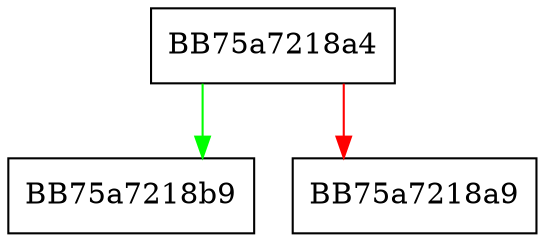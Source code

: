 digraph sqlite3PExprAddSelect {
  node [shape="box"];
  graph [splines=ortho];
  BB75a7218a4 -> BB75a7218b9 [color="green"];
  BB75a7218a4 -> BB75a7218a9 [color="red"];
}